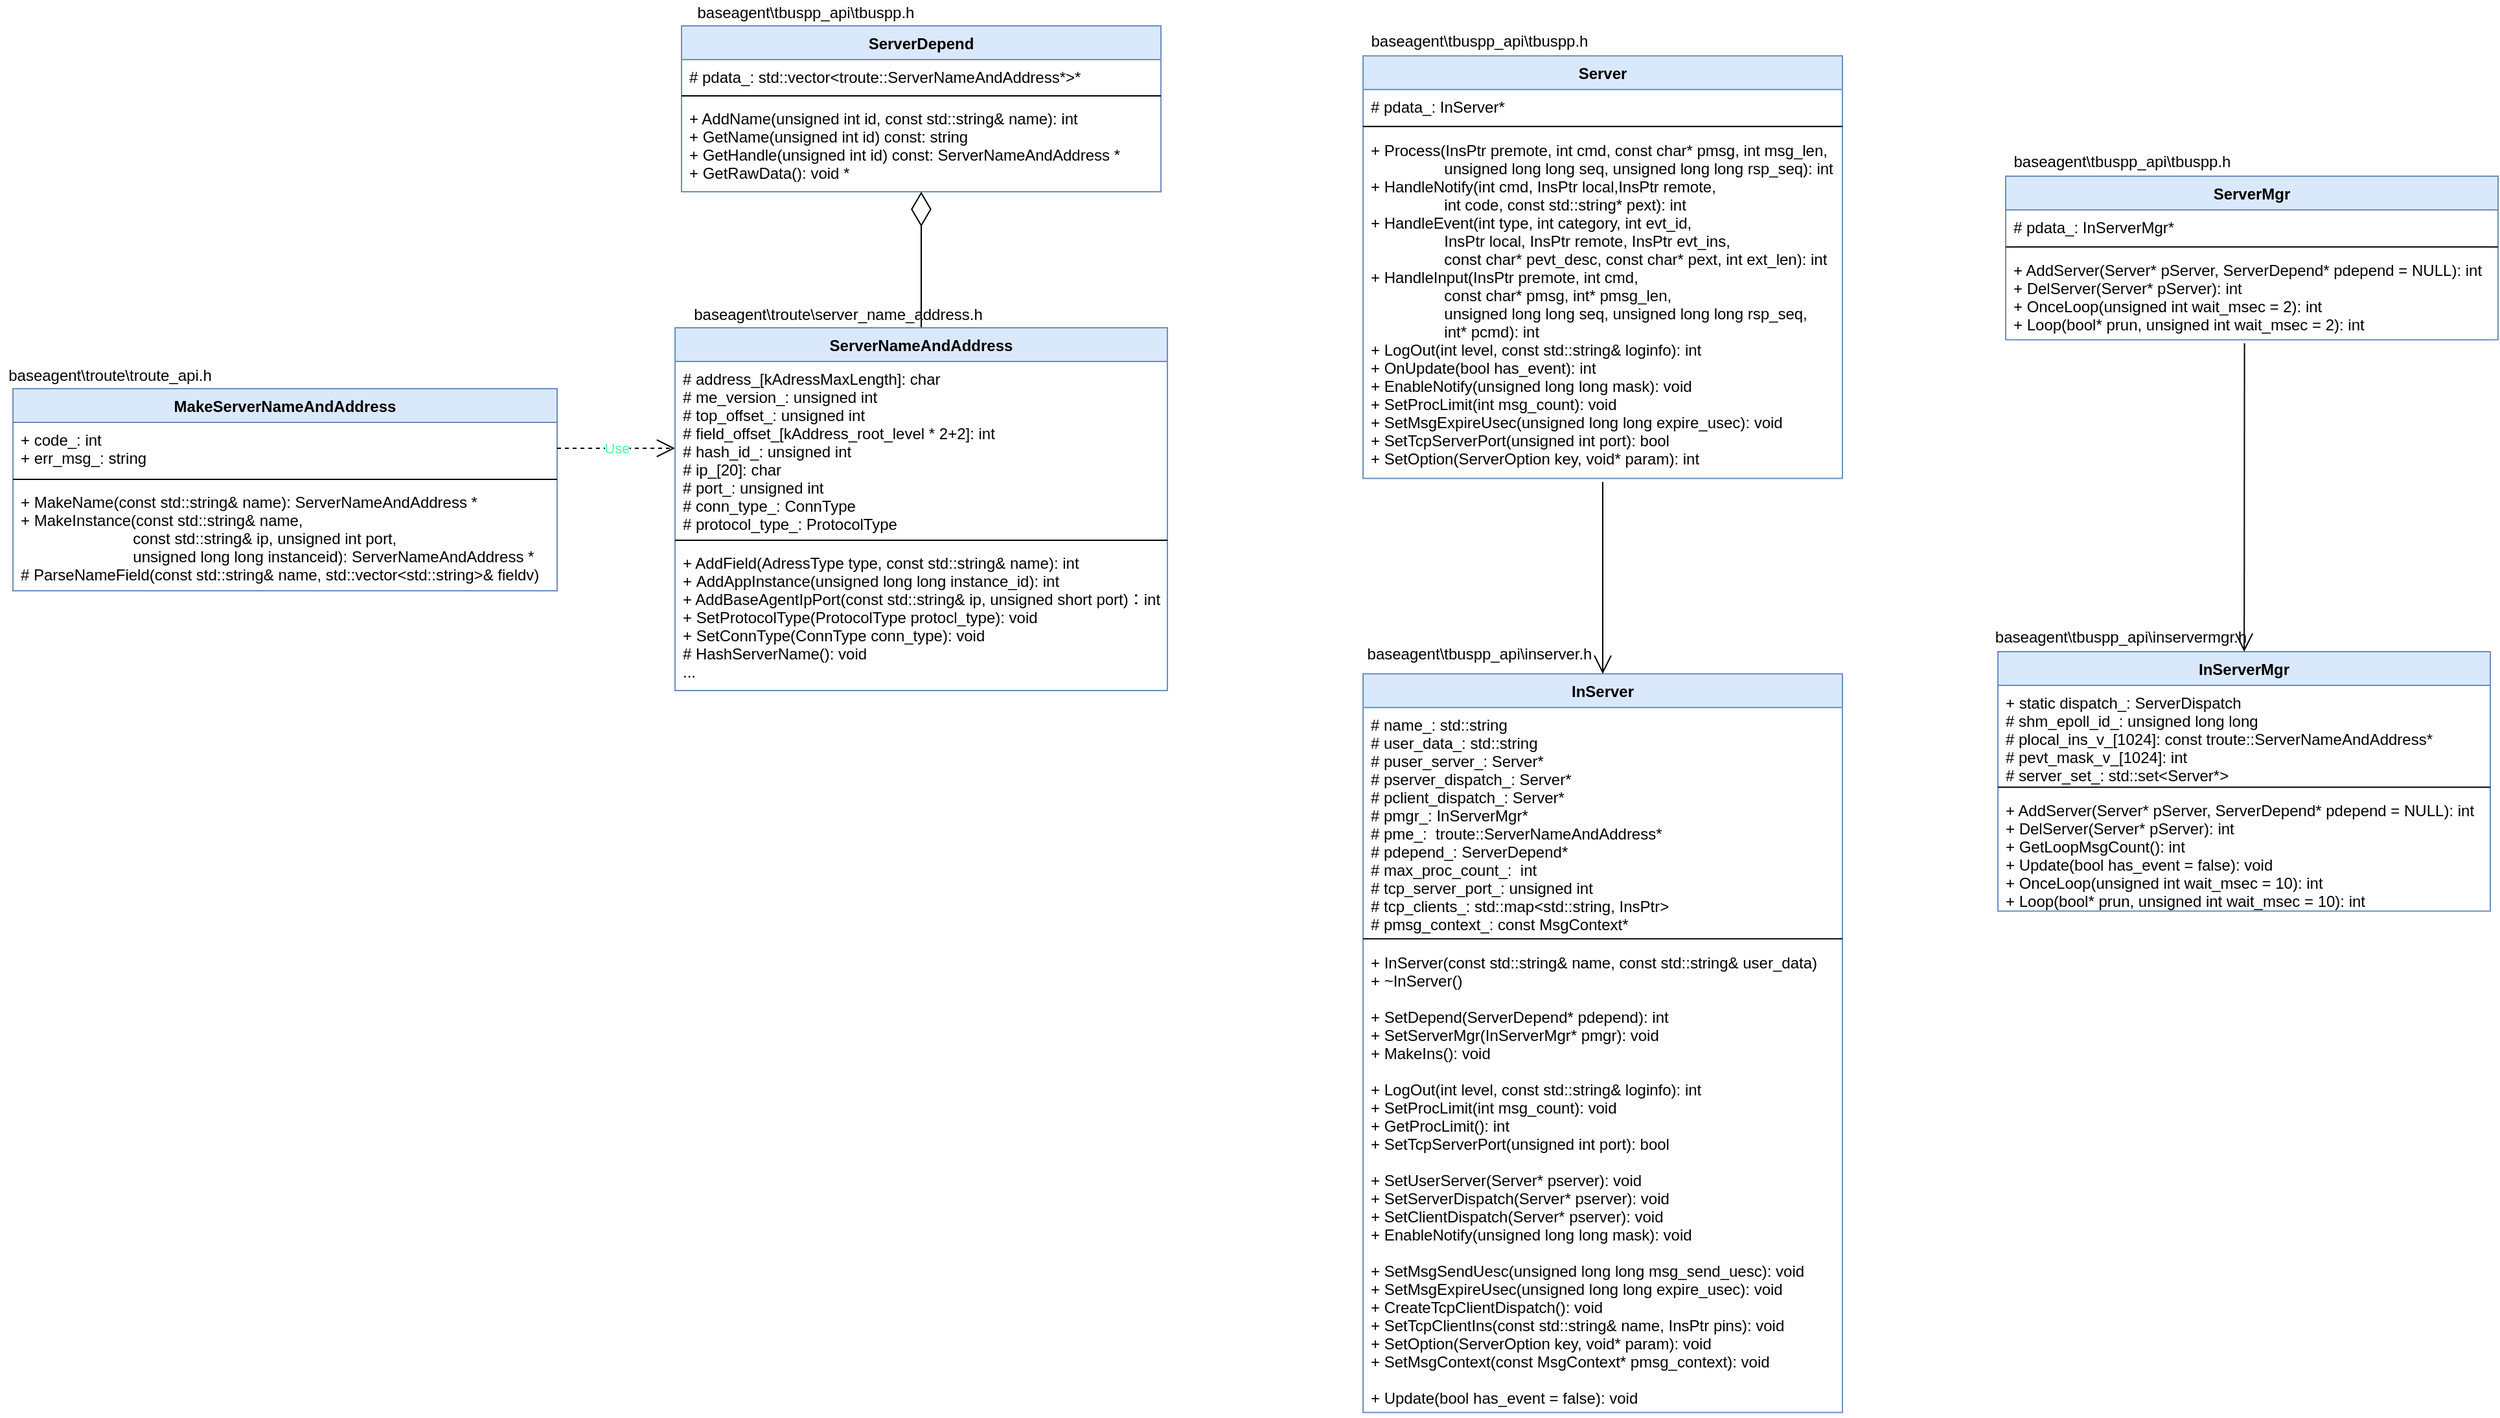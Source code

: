 <mxfile version="12.2.2" type="github" pages="1">
  <diagram id="DeTcR2ddXe0aXChrnhDB" name="Page-1">
    <mxGraphModel dx="2962" dy="1108" grid="1" gridSize="10" guides="1" tooltips="1" connect="1" arrows="1" fold="1" page="1" pageScale="1" pageWidth="827" pageHeight="1169" math="0" shadow="0">
      <root>
        <mxCell id="0"/>
        <mxCell id="1" parent="0"/>
        <mxCell id="Zlj-ud3cJdW0BJ65da6C-6" value="" style="group" vertex="1" connectable="0" parent="1">
          <mxGeometry x="100" y="247" width="370" height="148" as="geometry"/>
        </mxCell>
        <mxCell id="juWBPiS8LpCrzN6CJ-U1-1" value="ServerDepend" style="swimlane;fontStyle=1;align=center;verticalAlign=top;childLayout=stackLayout;horizontal=1;startSize=26;horizontalStack=0;resizeParent=1;resizeParentMax=0;resizeLast=0;collapsible=1;marginBottom=0;fillColor=#dae8fc;strokeColor=#6c8ebf;" parent="Zlj-ud3cJdW0BJ65da6C-6" vertex="1">
          <mxGeometry x="-6" y="20" width="370" height="128" as="geometry"/>
        </mxCell>
        <mxCell id="juWBPiS8LpCrzN6CJ-U1-2" value="# pdata_: std::vector&lt;troute::ServerNameAndAddress*&gt;*" style="text;align=left;verticalAlign=top;spacingLeft=4;spacingRight=4;overflow=hidden;rotatable=0;points=[[0,0.5],[1,0.5]];portConstraint=eastwest;" parent="juWBPiS8LpCrzN6CJ-U1-1" vertex="1">
          <mxGeometry y="26" width="370" height="24" as="geometry"/>
        </mxCell>
        <mxCell id="juWBPiS8LpCrzN6CJ-U1-3" value="" style="line;strokeWidth=1;fillColor=none;align=left;verticalAlign=middle;spacingTop=-1;spacingLeft=3;spacingRight=3;rotatable=0;labelPosition=right;points=[];portConstraint=eastwest;" parent="juWBPiS8LpCrzN6CJ-U1-1" vertex="1">
          <mxGeometry y="50" width="370" height="8" as="geometry"/>
        </mxCell>
        <mxCell id="juWBPiS8LpCrzN6CJ-U1-4" value="+ AddName(unsigned int id, const std::string&amp; name): int &#xa;+ GetName(unsigned int id) const: string&#xa;+ GetHandle(unsigned int id) const: ServerNameAndAddress *&#xa;+ GetRawData(): void *" style="text;align=left;verticalAlign=top;spacingLeft=4;spacingRight=4;overflow=hidden;rotatable=0;points=[[0,0.5],[1,0.5]];portConstraint=eastwest;" parent="juWBPiS8LpCrzN6CJ-U1-1" vertex="1">
          <mxGeometry y="58" width="370" height="70" as="geometry"/>
        </mxCell>
        <mxCell id="juWBPiS8LpCrzN6CJ-U1-5" value="baseagent\tbuspp_api\tbuspp.h" style="text;html=1;strokeColor=none;fillColor=none;align=center;verticalAlign=middle;whiteSpace=wrap;rounded=0;" parent="Zlj-ud3cJdW0BJ65da6C-6" vertex="1">
          <mxGeometry width="180" height="20" as="geometry"/>
        </mxCell>
        <mxCell id="Zlj-ud3cJdW0BJ65da6C-8" value="" style="group" vertex="1" connectable="0" parent="1">
          <mxGeometry x="-432" y="527" width="430" height="170" as="geometry"/>
        </mxCell>
        <mxCell id="Zlj-ud3cJdW0BJ65da6C-1" value="MakeServerNameAndAddress" style="swimlane;fontStyle=1;align=center;verticalAlign=top;childLayout=stackLayout;horizontal=1;startSize=26;horizontalStack=0;resizeParent=1;resizeParentMax=0;resizeLast=0;collapsible=1;marginBottom=0;fillColor=#dae8fc;strokeColor=#6c8ebf;" vertex="1" parent="Zlj-ud3cJdW0BJ65da6C-8">
          <mxGeometry x="10" y="20" width="420" height="156" as="geometry"/>
        </mxCell>
        <mxCell id="Zlj-ud3cJdW0BJ65da6C-2" value="+ code_: int&#xa;+ err_msg_: string" style="text;align=left;verticalAlign=top;spacingLeft=4;spacingRight=4;overflow=hidden;rotatable=0;points=[[0,0.5],[1,0.5]];portConstraint=eastwest;" vertex="1" parent="Zlj-ud3cJdW0BJ65da6C-1">
          <mxGeometry y="26" width="420" height="40" as="geometry"/>
        </mxCell>
        <mxCell id="Zlj-ud3cJdW0BJ65da6C-3" value="" style="line;strokeWidth=1;fillColor=none;align=left;verticalAlign=middle;spacingTop=-1;spacingLeft=3;spacingRight=3;rotatable=0;labelPosition=right;points=[];portConstraint=eastwest;" vertex="1" parent="Zlj-ud3cJdW0BJ65da6C-1">
          <mxGeometry y="66" width="420" height="8" as="geometry"/>
        </mxCell>
        <mxCell id="Zlj-ud3cJdW0BJ65da6C-4" value="+ MakeName(const std::string&amp; name): ServerNameAndAddress *&#xa;+ MakeInstance(const std::string&amp; name, &#xa;                          const std::string&amp; ip, unsigned int port, &#xa;                          unsigned long long instanceid): ServerNameAndAddress *&#xa;# ParseNameField(const std::string&amp; name, std::vector&lt;std::string&gt;&amp; fieldv)" style="text;align=left;verticalAlign=top;spacingLeft=4;spacingRight=4;overflow=hidden;rotatable=0;points=[[0,0.5],[1,0.5]];portConstraint=eastwest;" vertex="1" parent="Zlj-ud3cJdW0BJ65da6C-1">
          <mxGeometry y="74" width="420" height="82" as="geometry"/>
        </mxCell>
        <mxCell id="Zlj-ud3cJdW0BJ65da6C-5" value="baseagent\troute\troute_api.h" style="text;html=1;strokeColor=none;fillColor=none;align=center;verticalAlign=middle;whiteSpace=wrap;rounded=0;" vertex="1" parent="Zlj-ud3cJdW0BJ65da6C-8">
          <mxGeometry width="170" height="20" as="geometry"/>
        </mxCell>
        <mxCell id="Zlj-ud3cJdW0BJ65da6C-9" value="Use" style="endArrow=open;endSize=12;dashed=1;html=1;fontColor=#45FFA8;exitX=1;exitY=0.5;exitDx=0;exitDy=0;entryX=0;entryY=0.5;entryDx=0;entryDy=0;" edge="1" parent="1" source="Zlj-ud3cJdW0BJ65da6C-2" target="juWBPiS8LpCrzN6CJ-U1-17">
          <mxGeometry width="160" relative="1" as="geometry">
            <mxPoint x="9" y="584" as="sourcePoint"/>
            <mxPoint x="89" y="584" as="targetPoint"/>
          </mxGeometry>
        </mxCell>
        <mxCell id="Zlj-ud3cJdW0BJ65da6C-16" value="" style="endArrow=diamondThin;endFill=0;endSize=24;html=1;fontColor=#45FFA8;exitX=0.5;exitY=0;exitDx=0;exitDy=0;" edge="1" parent="1" source="juWBPiS8LpCrzN6CJ-U1-16" target="juWBPiS8LpCrzN6CJ-U1-4">
          <mxGeometry width="160" relative="1" as="geometry">
            <mxPoint x="420" y="404" as="sourcePoint"/>
            <mxPoint x="420" y="500" as="targetPoint"/>
          </mxGeometry>
        </mxCell>
        <mxCell id="Zlj-ud3cJdW0BJ65da6C-17" value="" style="group" vertex="1" connectable="0" parent="1">
          <mxGeometry x="620" y="267" width="370" height="363.071" as="geometry"/>
        </mxCell>
        <mxCell id="Zlj-ud3cJdW0BJ65da6C-18" value="Server" style="swimlane;fontStyle=1;align=center;verticalAlign=top;childLayout=stackLayout;horizontal=1;startSize=26;horizontalStack=0;resizeParent=1;resizeParentMax=0;resizeLast=0;collapsible=1;marginBottom=0;fillColor=#dae8fc;strokeColor=#6c8ebf;" vertex="1" parent="Zlj-ud3cJdW0BJ65da6C-17">
          <mxGeometry y="23.071" width="370" height="326.229" as="geometry"/>
        </mxCell>
        <mxCell id="Zlj-ud3cJdW0BJ65da6C-19" value="# pdata_: InServer*" style="text;align=left;verticalAlign=top;spacingLeft=4;spacingRight=4;overflow=hidden;rotatable=0;points=[[0,0.5],[1,0.5]];portConstraint=eastwest;" vertex="1" parent="Zlj-ud3cJdW0BJ65da6C-18">
          <mxGeometry y="26" width="370" height="24" as="geometry"/>
        </mxCell>
        <mxCell id="Zlj-ud3cJdW0BJ65da6C-20" value="" style="line;strokeWidth=1;fillColor=none;align=left;verticalAlign=middle;spacingTop=-1;spacingLeft=3;spacingRight=3;rotatable=0;labelPosition=right;points=[];portConstraint=eastwest;" vertex="1" parent="Zlj-ud3cJdW0BJ65da6C-18">
          <mxGeometry y="50" width="370" height="9.229" as="geometry"/>
        </mxCell>
        <mxCell id="Zlj-ud3cJdW0BJ65da6C-21" value="+ Process(InsPtr premote, int cmd, const char* pmsg, int msg_len,&#xa;                 unsigned long long seq, unsigned long long rsp_seq): int &#xa;+ HandleNotify(int cmd, InsPtr local,InsPtr remote,&#xa;                 int code, const std::string* pext): int&#xa;+ HandleEvent(int type, int category, int evt_id,&#xa;                 InsPtr local, InsPtr remote, InsPtr evt_ins,&#xa;                 const char* pevt_desc, const char* pext, int ext_len): int&#xa;+ HandleInput(InsPtr premote, int cmd, &#xa;                 const char* pmsg, int* pmsg_len,&#xa;                 unsigned long long seq, unsigned long long rsp_seq, &#xa;                 int* pcmd): int&#xa;+ LogOut(int level, const std::string&amp; loginfo): int&#xa;+ OnUpdate(bool has_event): int&#xa;+ EnableNotify(unsigned long long mask): void&#xa;+ SetProcLimit(int msg_count): void&#xa;+ SetMsgExpireUsec(unsigned long long expire_usec): void&#xa;+ SetTcpServerPort(unsigned int port): bool&#xa;+ SetOption(ServerOption key, void* param): int" style="text;align=left;verticalAlign=top;spacingLeft=4;spacingRight=4;overflow=hidden;rotatable=0;points=[[0,0.5],[1,0.5]];portConstraint=eastwest;" vertex="1" parent="Zlj-ud3cJdW0BJ65da6C-18">
          <mxGeometry y="59.229" width="370" height="267" as="geometry"/>
        </mxCell>
        <mxCell id="Zlj-ud3cJdW0BJ65da6C-22" value="baseagent\tbuspp_api\tbuspp.h" style="text;html=1;strokeColor=none;fillColor=none;align=center;verticalAlign=middle;whiteSpace=wrap;rounded=0;" vertex="1" parent="Zlj-ud3cJdW0BJ65da6C-17">
          <mxGeometry width="180" height="23.071" as="geometry"/>
        </mxCell>
        <mxCell id="Zlj-ud3cJdW0BJ65da6C-35" value="" style="group" vertex="1" connectable="0" parent="1">
          <mxGeometry x="1116" y="360" width="380" height="149.229" as="geometry"/>
        </mxCell>
        <mxCell id="Zlj-ud3cJdW0BJ65da6C-30" value="ServerMgr" style="swimlane;fontStyle=1;align=center;verticalAlign=top;childLayout=stackLayout;horizontal=1;startSize=26;horizontalStack=0;resizeParent=1;resizeParentMax=0;resizeLast=0;collapsible=1;marginBottom=0;fillColor=#dae8fc;strokeColor=#6c8ebf;" vertex="1" parent="Zlj-ud3cJdW0BJ65da6C-35">
          <mxGeometry y="23" width="380" height="126.229" as="geometry"/>
        </mxCell>
        <mxCell id="Zlj-ud3cJdW0BJ65da6C-31" value="# pdata_: InServerMgr*" style="text;align=left;verticalAlign=top;spacingLeft=4;spacingRight=4;overflow=hidden;rotatable=0;points=[[0,0.5],[1,0.5]];portConstraint=eastwest;" vertex="1" parent="Zlj-ud3cJdW0BJ65da6C-30">
          <mxGeometry y="26" width="380" height="24" as="geometry"/>
        </mxCell>
        <mxCell id="Zlj-ud3cJdW0BJ65da6C-32" value="" style="line;strokeWidth=1;fillColor=none;align=left;verticalAlign=middle;spacingTop=-1;spacingLeft=3;spacingRight=3;rotatable=0;labelPosition=right;points=[];portConstraint=eastwest;" vertex="1" parent="Zlj-ud3cJdW0BJ65da6C-30">
          <mxGeometry y="50" width="380" height="9.229" as="geometry"/>
        </mxCell>
        <mxCell id="Zlj-ud3cJdW0BJ65da6C-33" value="+ AddServer(Server* pServer, ServerDepend* pdepend = NULL): int &#xa;+ DelServer(Server* pServer): int&#xa;+ OnceLoop(unsigned int wait_msec = 2): int&#xa;+ Loop(bool* prun, unsigned int wait_msec = 2): int" style="text;align=left;verticalAlign=top;spacingLeft=4;spacingRight=4;overflow=hidden;rotatable=0;points=[[0,0.5],[1,0.5]];portConstraint=eastwest;" vertex="1" parent="Zlj-ud3cJdW0BJ65da6C-30">
          <mxGeometry y="59.229" width="380" height="67" as="geometry"/>
        </mxCell>
        <mxCell id="Zlj-ud3cJdW0BJ65da6C-34" value="baseagent\tbuspp_api\tbuspp.h" style="text;html=1;strokeColor=none;fillColor=none;align=center;verticalAlign=middle;whiteSpace=wrap;rounded=0;" vertex="1" parent="Zlj-ud3cJdW0BJ65da6C-35">
          <mxGeometry width="180" height="23.071" as="geometry"/>
        </mxCell>
        <mxCell id="Zlj-ud3cJdW0BJ65da6C-37" value="InServerMgr" style="swimlane;fontStyle=1;align=center;verticalAlign=top;childLayout=stackLayout;horizontal=1;startSize=26;horizontalStack=0;resizeParent=1;resizeParentMax=0;resizeLast=0;collapsible=1;marginBottom=0;fillColor=#dae8fc;strokeColor=#6c8ebf;" vertex="1" parent="1">
          <mxGeometry x="1110" y="750" width="380" height="200.229" as="geometry"/>
        </mxCell>
        <mxCell id="Zlj-ud3cJdW0BJ65da6C-38" value="+ static dispatch_: ServerDispatch &#xa;# shm_epoll_id_: unsigned long long&#xa;# plocal_ins_v_[1024]: const troute::ServerNameAndAddress*&#xa;# pevt_mask_v_[1024]: int&#xa;# server_set_: std::set&lt;Server*&gt; &#xa;" style="text;align=left;verticalAlign=top;spacingLeft=4;spacingRight=4;overflow=hidden;rotatable=0;points=[[0,0.5],[1,0.5]];portConstraint=eastwest;" vertex="1" parent="Zlj-ud3cJdW0BJ65da6C-37">
          <mxGeometry y="26" width="380" height="74" as="geometry"/>
        </mxCell>
        <mxCell id="Zlj-ud3cJdW0BJ65da6C-39" value="" style="line;strokeWidth=1;fillColor=none;align=left;verticalAlign=middle;spacingTop=-1;spacingLeft=3;spacingRight=3;rotatable=0;labelPosition=right;points=[];portConstraint=eastwest;" vertex="1" parent="Zlj-ud3cJdW0BJ65da6C-37">
          <mxGeometry y="100" width="380" height="9.229" as="geometry"/>
        </mxCell>
        <mxCell id="Zlj-ud3cJdW0BJ65da6C-40" value="+ AddServer(Server* pServer, ServerDepend* pdepend = NULL): int &#xa;+ DelServer(Server* pServer): int&#xa;+ GetLoopMsgCount(): int&#xa;+ Update(bool has_event = false): void&#xa;+ OnceLoop(unsigned int wait_msec = 10): int&#xa;+ Loop(bool* prun, unsigned int wait_msec = 10): int" style="text;align=left;verticalAlign=top;spacingLeft=4;spacingRight=4;overflow=hidden;rotatable=0;points=[[0,0.5],[1,0.5]];portConstraint=eastwest;" vertex="1" parent="Zlj-ud3cJdW0BJ65da6C-37">
          <mxGeometry y="109.229" width="380" height="91" as="geometry"/>
        </mxCell>
        <mxCell id="Zlj-ud3cJdW0BJ65da6C-41" value="baseagent\tbuspp_api\inservermgr.h" style="text;html=1;strokeColor=none;fillColor=none;align=center;verticalAlign=middle;whiteSpace=wrap;rounded=0;" vertex="1" parent="1">
          <mxGeometry x="1100" y="727" width="210" height="23" as="geometry"/>
        </mxCell>
        <mxCell id="Zlj-ud3cJdW0BJ65da6C-24" value="InServer" style="swimlane;fontStyle=1;align=center;verticalAlign=top;childLayout=stackLayout;horizontal=1;startSize=26;horizontalStack=0;resizeParent=1;resizeParentMax=0;resizeLast=0;collapsible=1;marginBottom=0;fillColor=#dae8fc;strokeColor=#6c8ebf;" vertex="1" parent="1">
          <mxGeometry x="620" y="767.071" width="370" height="570.229" as="geometry"/>
        </mxCell>
        <mxCell id="Zlj-ud3cJdW0BJ65da6C-25" value="# name_: std::string&#xa;# user_data_: std::string &#xa;# puser_server_: Server* &#xa;# pserver_dispatch_: Server* &#xa;# pclient_dispatch_: Server* &#xa;# pmgr_: InServerMgr* &#xa;# pme_:  troute::ServerNameAndAddress* &#xa;# pdepend_: ServerDepend* &#xa;# max_proc_count_:  int&#xa;# tcp_server_port_: unsigned int &#xa;# tcp_clients_: std::map&lt;std::string, InsPtr&gt; &#xa;# pmsg_context_: const MsgContext* " style="text;align=left;verticalAlign=top;spacingLeft=4;spacingRight=4;overflow=hidden;rotatable=0;points=[[0,0.5],[1,0.5]];portConstraint=eastwest;" vertex="1" parent="Zlj-ud3cJdW0BJ65da6C-24">
          <mxGeometry y="26" width="370" height="174" as="geometry"/>
        </mxCell>
        <mxCell id="Zlj-ud3cJdW0BJ65da6C-26" value="" style="line;strokeWidth=1;fillColor=none;align=left;verticalAlign=middle;spacingTop=-1;spacingLeft=3;spacingRight=3;rotatable=0;labelPosition=right;points=[];portConstraint=eastwest;" vertex="1" parent="Zlj-ud3cJdW0BJ65da6C-24">
          <mxGeometry y="200" width="370" height="9.229" as="geometry"/>
        </mxCell>
        <mxCell id="Zlj-ud3cJdW0BJ65da6C-27" value="+ InServer(const std::string&amp; name, const std::string&amp; user_data)&#xa;+ ~InServer()&#xa;&#xa;+ SetDepend(ServerDepend* pdepend): int&#xa;+ SetServerMgr(InServerMgr* pmgr): void&#xa;+ MakeIns(): void&#xa;&#xa;+ LogOut(int level, const std::string&amp; loginfo): int&#xa;+ SetProcLimit(int msg_count): void&#xa;+ GetProcLimit(): int&#xa;+ SetTcpServerPort(unsigned int port): bool&#xa;&#xa;+ SetUserServer(Server* pserver): void&#xa;+ SetServerDispatch(Server* pserver): void&#xa;+ SetClientDispatch(Server* pserver): void &#xa;+ EnableNotify(unsigned long long mask): void &#xa;&#xa;+ SetMsgSendUesc(unsigned long long msg_send_uesc): void&#xa;+ SetMsgExpireUsec(unsigned long long expire_usec): void&#xa;+ CreateTcpClientDispatch(): void&#xa;+ SetTcpClientIns(const std::string&amp; name, InsPtr pins): void&#xa;+ SetOption(ServerOption key, void* param): void&#xa;+ SetMsgContext(const MsgContext* pmsg_context): void&#xa;&#xa;+ Update(bool has_event = false): void" style="text;align=left;verticalAlign=top;spacingLeft=4;spacingRight=4;overflow=hidden;rotatable=0;points=[[0,0.5],[1,0.5]];portConstraint=eastwest;" vertex="1" parent="Zlj-ud3cJdW0BJ65da6C-24">
          <mxGeometry y="209.229" width="370" height="361" as="geometry"/>
        </mxCell>
        <mxCell id="Zlj-ud3cJdW0BJ65da6C-28" value="baseagent\tbuspp_api\inserver.h" style="text;html=1;strokeColor=none;fillColor=none;align=center;verticalAlign=middle;whiteSpace=wrap;rounded=0;" vertex="1" parent="1">
          <mxGeometry x="620" y="740" width="180" height="23.071" as="geometry"/>
        </mxCell>
        <mxCell id="juWBPiS8LpCrzN6CJ-U1-11" value="baseagent\troute\server_name_address.h" style="text;html=1;strokeColor=none;fillColor=none;align=center;verticalAlign=middle;whiteSpace=wrap;rounded=0;" parent="1" vertex="1">
          <mxGeometry x="100" y="480" width="230" height="20" as="geometry"/>
        </mxCell>
        <mxCell id="juWBPiS8LpCrzN6CJ-U1-16" value="ServerNameAndAddress" style="swimlane;fontStyle=1;align=center;verticalAlign=top;childLayout=stackLayout;horizontal=1;startSize=26;horizontalStack=0;resizeParent=1;resizeParentMax=0;resizeLast=0;collapsible=1;marginBottom=0;fillColor=#dae8fc;strokeColor=#6c8ebf;" parent="1" vertex="1">
          <mxGeometry x="89" y="500" width="380" height="280" as="geometry"/>
        </mxCell>
        <mxCell id="juWBPiS8LpCrzN6CJ-U1-17" value="# address_[kAdressMaxLength]: char &#xa;# me_version_: unsigned int&#xa;# top_offset_: unsigned int&#xa;# field_offset_[kAddress_root_level * 2+2]: int&#xa;# hash_id_: unsigned int&#xa;# ip_[20]: char&#xa;# port_: unsigned int&#xa;# conn_type_: ConnType&#xa;# protocol_type_: ProtocolType" style="text;align=left;verticalAlign=top;spacingLeft=4;spacingRight=4;overflow=hidden;rotatable=0;points=[[0,0.5],[1,0.5]];portConstraint=eastwest;fontColor=#000000;" parent="juWBPiS8LpCrzN6CJ-U1-16" vertex="1">
          <mxGeometry y="26" width="380" height="134" as="geometry"/>
        </mxCell>
        <mxCell id="juWBPiS8LpCrzN6CJ-U1-18" value="" style="line;strokeWidth=1;fillColor=none;align=left;verticalAlign=middle;spacingTop=-1;spacingLeft=3;spacingRight=3;rotatable=0;labelPosition=right;points=[];portConstraint=eastwest;" parent="juWBPiS8LpCrzN6CJ-U1-16" vertex="1">
          <mxGeometry y="160" width="380" height="8" as="geometry"/>
        </mxCell>
        <mxCell id="juWBPiS8LpCrzN6CJ-U1-19" value="+ AddField(AdressType type, const std::string&amp; name): int &#xa;+ AddAppInstance(unsigned long long instance_id): int&#xa;+ AddBaseAgentIpPort(const std::string&amp; ip, unsigned short port)：int&#xa;+ SetProtocolType(ProtocolType protocl_type): void&#xa;+ SetConnType(ConnType conn_type): void&#xa;# HashServerName(): void&#xa;..." style="text;align=left;verticalAlign=top;spacingLeft=4;spacingRight=4;overflow=hidden;rotatable=0;points=[[0,0.5],[1,0.5]];portConstraint=eastwest;" parent="juWBPiS8LpCrzN6CJ-U1-16" vertex="1">
          <mxGeometry y="168" width="380" height="112" as="geometry"/>
        </mxCell>
        <mxCell id="Zlj-ud3cJdW0BJ65da6C-44" value="" style="endArrow=open;endFill=1;endSize=12;html=1;fontColor=#45FFA8;exitX=0.5;exitY=1.01;exitDx=0;exitDy=0;exitPerimeter=0;entryX=0.5;entryY=0;entryDx=0;entryDy=0;" edge="1" parent="1" source="Zlj-ud3cJdW0BJ65da6C-21" target="Zlj-ud3cJdW0BJ65da6C-24">
          <mxGeometry width="160" relative="1" as="geometry">
            <mxPoint x="840" y="680" as="sourcePoint"/>
            <mxPoint x="1000" y="680" as="targetPoint"/>
          </mxGeometry>
        </mxCell>
        <mxCell id="Zlj-ud3cJdW0BJ65da6C-45" value="" style="endArrow=open;endFill=1;endSize=12;html=1;fontColor=#45FFA8;exitX=0.485;exitY=1.041;exitDx=0;exitDy=0;exitPerimeter=0;" edge="1" parent="1" source="Zlj-ud3cJdW0BJ65da6C-33" target="Zlj-ud3cJdW0BJ65da6C-37">
          <mxGeometry width="160" relative="1" as="geometry">
            <mxPoint x="1308" y="512" as="sourcePoint"/>
            <mxPoint x="1307.5" y="659.571" as="targetPoint"/>
          </mxGeometry>
        </mxCell>
      </root>
    </mxGraphModel>
  </diagram>
</mxfile>
